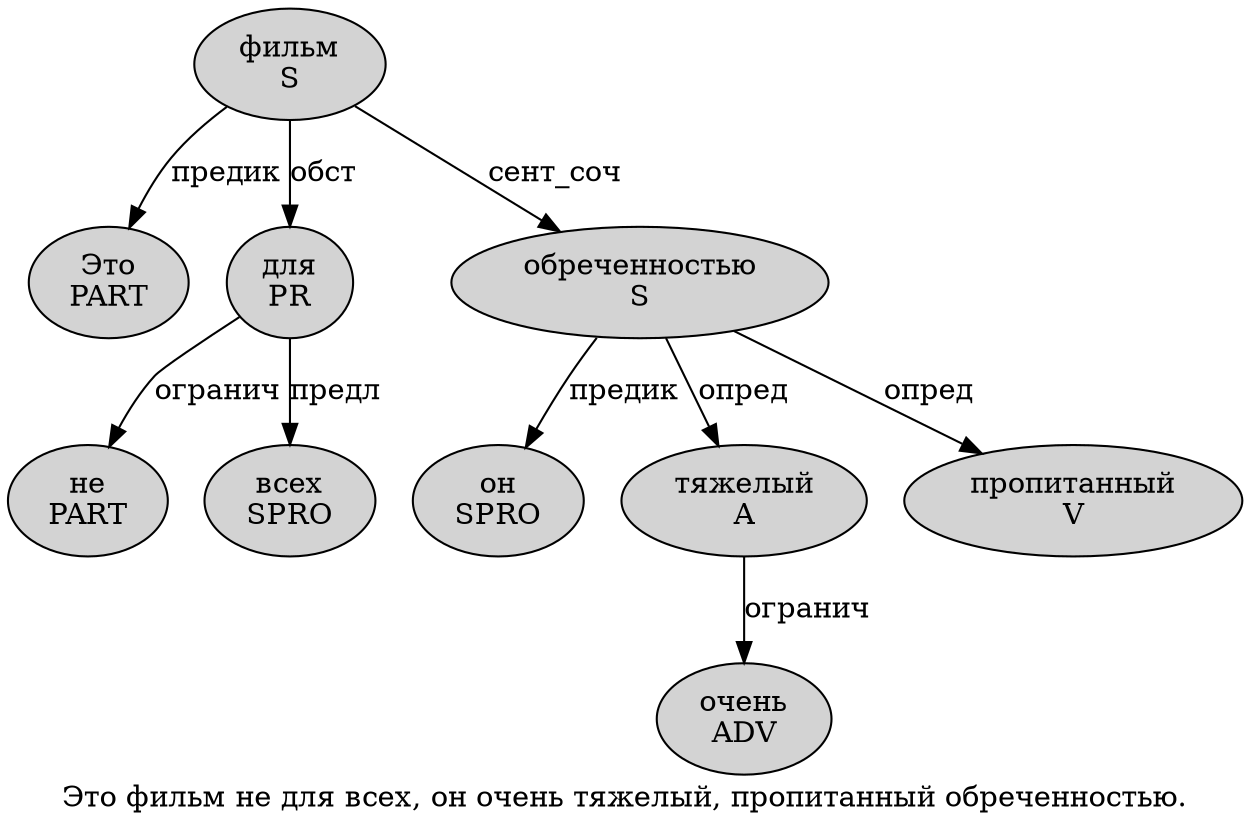 digraph SENTENCE_1343 {
	graph [label="Это фильм не для всех, он очень тяжелый, пропитанный обреченностью."]
	node [style=filled]
		0 [label="Это
PART" color="" fillcolor=lightgray penwidth=1 shape=ellipse]
		1 [label="фильм
S" color="" fillcolor=lightgray penwidth=1 shape=ellipse]
		2 [label="не
PART" color="" fillcolor=lightgray penwidth=1 shape=ellipse]
		3 [label="для
PR" color="" fillcolor=lightgray penwidth=1 shape=ellipse]
		4 [label="всех
SPRO" color="" fillcolor=lightgray penwidth=1 shape=ellipse]
		6 [label="он
SPRO" color="" fillcolor=lightgray penwidth=1 shape=ellipse]
		7 [label="очень
ADV" color="" fillcolor=lightgray penwidth=1 shape=ellipse]
		8 [label="тяжелый
A" color="" fillcolor=lightgray penwidth=1 shape=ellipse]
		10 [label="пропитанный
V" color="" fillcolor=lightgray penwidth=1 shape=ellipse]
		11 [label="обреченностью
S" color="" fillcolor=lightgray penwidth=1 shape=ellipse]
			1 -> 0 [label="предик"]
			1 -> 3 [label="обст"]
			1 -> 11 [label="сент_соч"]
			8 -> 7 [label="огранич"]
			11 -> 6 [label="предик"]
			11 -> 8 [label="опред"]
			11 -> 10 [label="опред"]
			3 -> 2 [label="огранич"]
			3 -> 4 [label="предл"]
}
